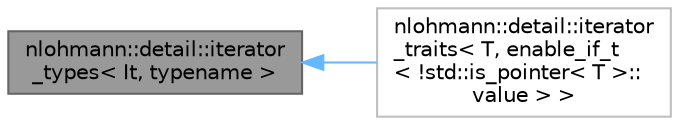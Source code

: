 digraph "nlohmann::detail::iterator_types&lt; It, typename &gt;"
{
 // LATEX_PDF_SIZE
  bgcolor="transparent";
  edge [fontname=Helvetica,fontsize=10,labelfontname=Helvetica,labelfontsize=10];
  node [fontname=Helvetica,fontsize=10,shape=box,height=0.2,width=0.4];
  rankdir="LR";
  Node1 [id="Node000001",label="nlohmann::detail::iterator\l_types\< It, typename \>",height=0.2,width=0.4,color="gray40", fillcolor="grey60", style="filled", fontcolor="black",tooltip=" "];
  Node1 -> Node2 [id="edge1_Node000001_Node000002",dir="back",color="steelblue1",style="solid",tooltip=" "];
  Node2 [id="Node000002",label="nlohmann::detail::iterator\l_traits\< T, enable_if_t\l\< !std::is_pointer\< T \>::\lvalue \> \>",height=0.2,width=0.4,color="grey75", fillcolor="white", style="filled",URL="$structnlohmann_1_1detail_1_1iterator__traits_3_01T_00_01enable__if__t_3_01_9std_1_1is__pointer_3_01T_01_4_1_1value_01_4_01_4.html",tooltip=" "];
}
